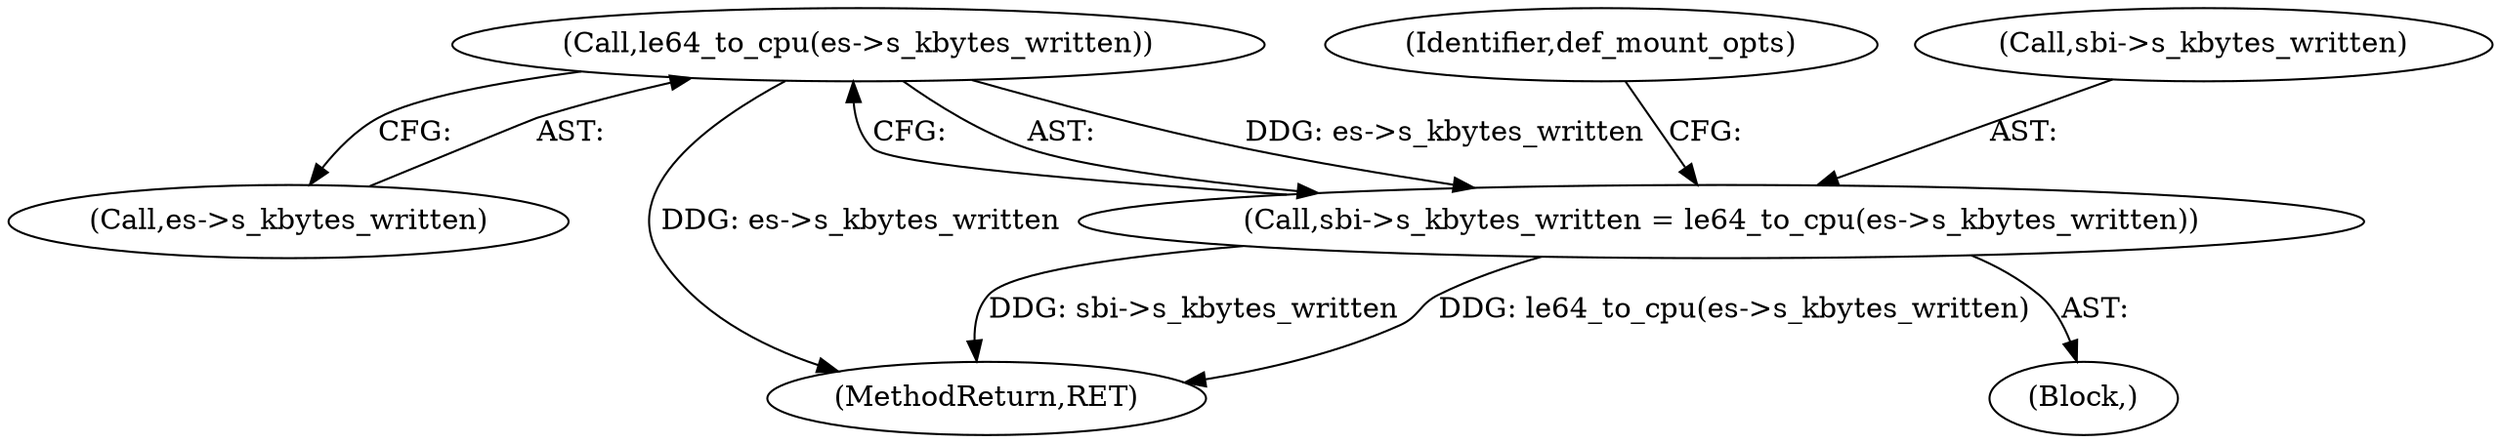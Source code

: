 digraph "0_linux_744692dc059845b2a3022119871846e74d4f6e11_16@pointer" {
"1000336" [label="(Call,le64_to_cpu(es->s_kbytes_written))"];
"1000332" [label="(Call,sbi->s_kbytes_written = le64_to_cpu(es->s_kbytes_written))"];
"1000337" [label="(Call,es->s_kbytes_written)"];
"1000332" [label="(Call,sbi->s_kbytes_written = le64_to_cpu(es->s_kbytes_written))"];
"1000341" [label="(Identifier,def_mount_opts)"];
"1000333" [label="(Call,sbi->s_kbytes_written)"];
"1000120" [label="(Block,)"];
"1000336" [label="(Call,le64_to_cpu(es->s_kbytes_written))"];
"1002129" [label="(MethodReturn,RET)"];
"1000336" -> "1000332"  [label="AST: "];
"1000336" -> "1000337"  [label="CFG: "];
"1000337" -> "1000336"  [label="AST: "];
"1000332" -> "1000336"  [label="CFG: "];
"1000336" -> "1002129"  [label="DDG: es->s_kbytes_written"];
"1000336" -> "1000332"  [label="DDG: es->s_kbytes_written"];
"1000332" -> "1000120"  [label="AST: "];
"1000333" -> "1000332"  [label="AST: "];
"1000341" -> "1000332"  [label="CFG: "];
"1000332" -> "1002129"  [label="DDG: sbi->s_kbytes_written"];
"1000332" -> "1002129"  [label="DDG: le64_to_cpu(es->s_kbytes_written)"];
}
